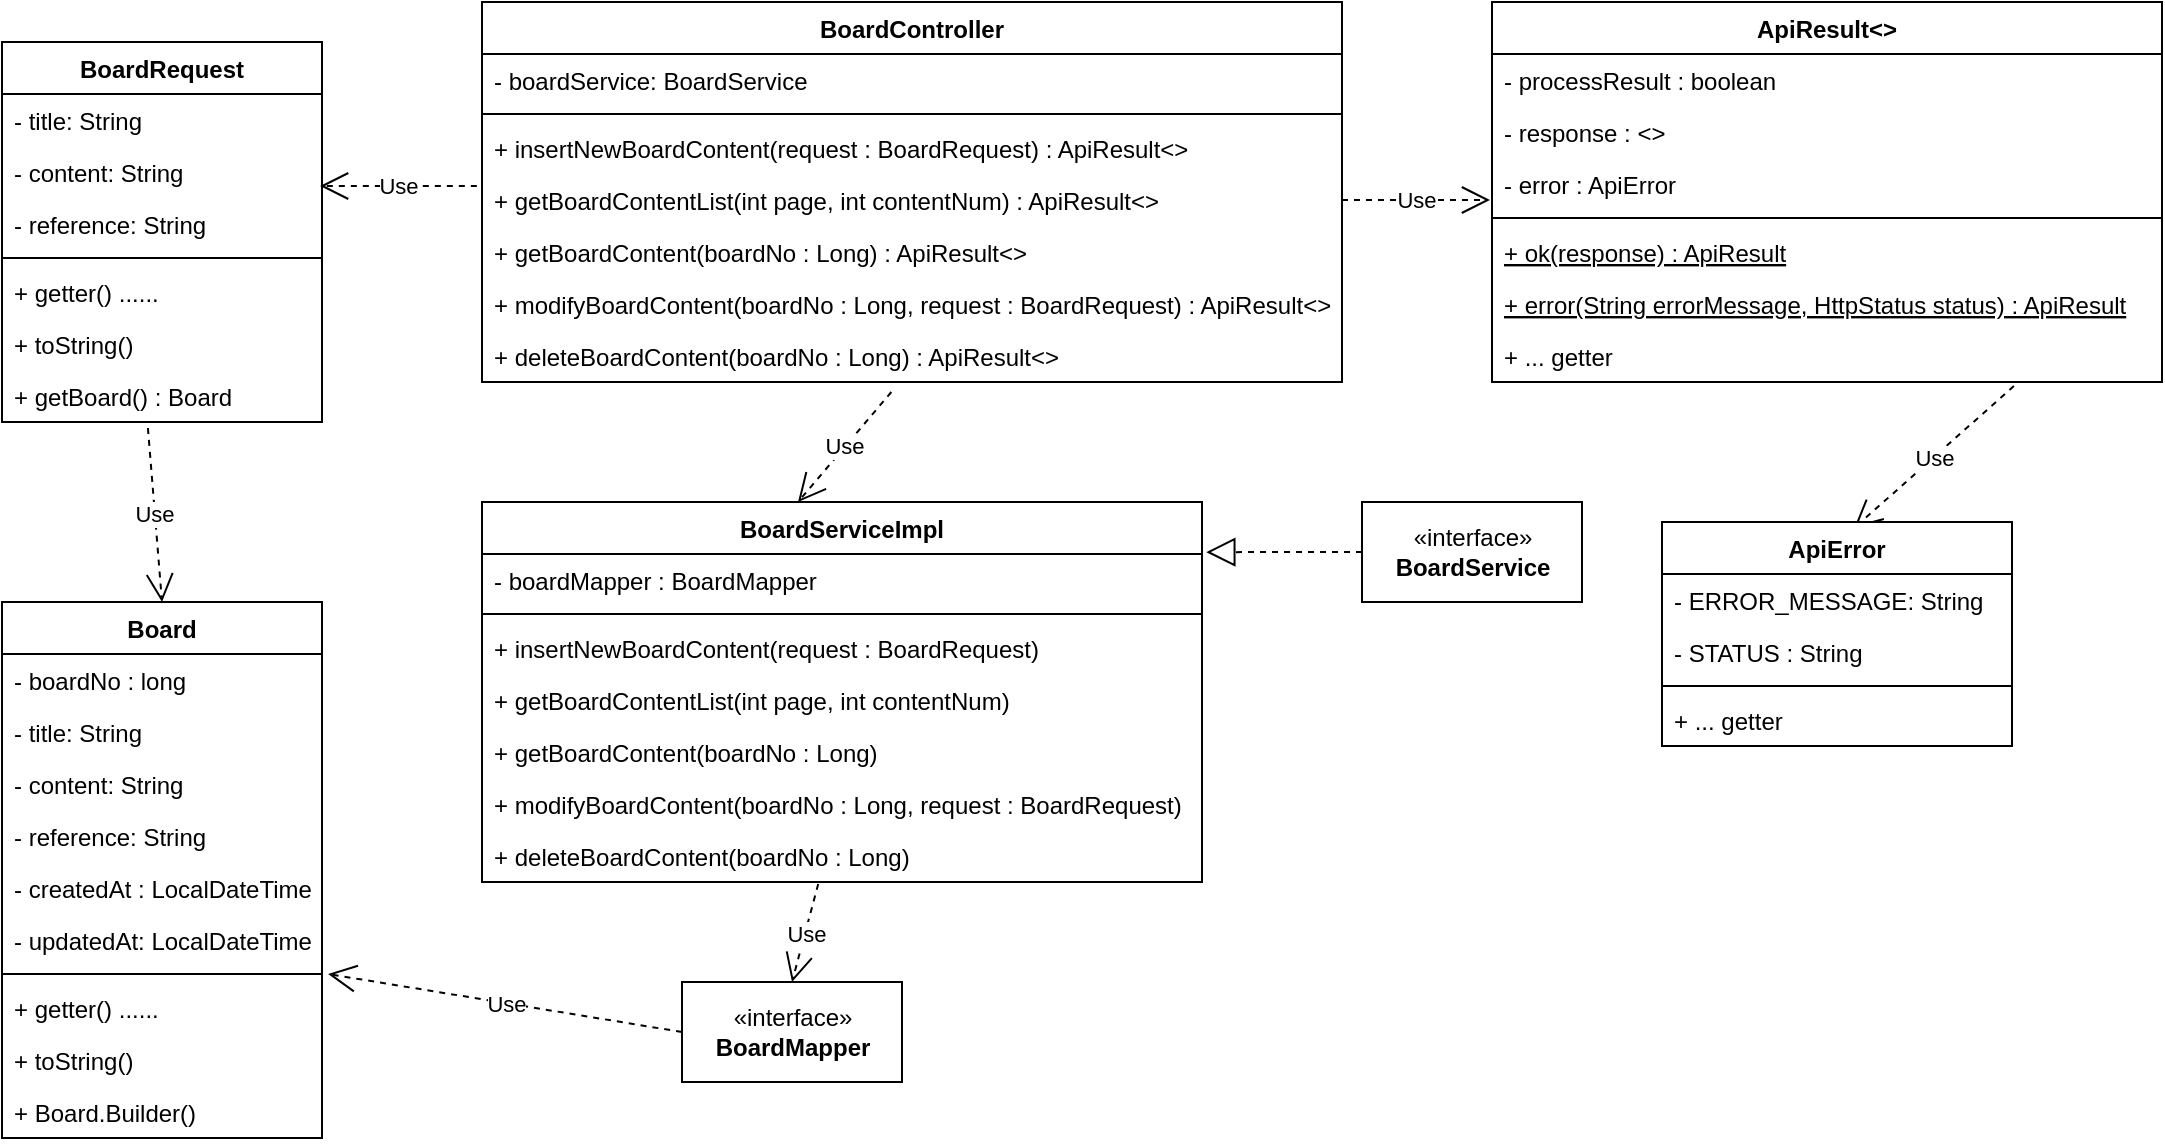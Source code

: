 <mxfile version="13.2.2" type="device"><diagram id="C5RBs43oDa-KdzZeNtuy" name="Page-1"><mxGraphModel dx="1326" dy="816" grid="1" gridSize="10" guides="1" tooltips="1" connect="1" arrows="1" fold="1" page="1" pageScale="1" pageWidth="1169" pageHeight="827" math="0" shadow="0"><root><mxCell id="WIyWlLk6GJQsqaUBKTNV-0"/><mxCell id="WIyWlLk6GJQsqaUBKTNV-1" parent="WIyWlLk6GJQsqaUBKTNV-0"/><mxCell id="ltQEamVowMOBJpzG75vd-33" value="Use" style="endArrow=open;endSize=12;dashed=1;html=1;entryX=0.994;entryY=-0.231;entryDx=0;entryDy=0;entryPerimeter=0;exitX=-0.006;exitY=0.231;exitDx=0;exitDy=0;exitPerimeter=0;" parent="WIyWlLk6GJQsqaUBKTNV-1" source="ltQEamVowMOBJpzG75vd-29" target="ltQEamVowMOBJpzG75vd-25" edge="1"><mxGeometry width="160" relative="1" as="geometry"><mxPoint x="270" y="360" as="sourcePoint"/><mxPoint x="430" y="360" as="targetPoint"/></mxGeometry></mxCell><mxCell id="ltQEamVowMOBJpzG75vd-55" value="Use" style="endArrow=open;endSize=12;dashed=1;html=1;exitX=0.456;exitY=1.115;exitDx=0;exitDy=0;exitPerimeter=0;entryX=0.5;entryY=0;entryDx=0;entryDy=0;" parent="WIyWlLk6GJQsqaUBKTNV-1" source="ltQEamVowMOBJpzG75vd-28" target="ltQEamVowMOBJpzG75vd-34" edge="1"><mxGeometry width="160" relative="1" as="geometry"><mxPoint x="110" y="375" as="sourcePoint"/><mxPoint x="150" y="340" as="targetPoint"/></mxGeometry></mxCell><mxCell id="ltQEamVowMOBJpzG75vd-56" value="Use" style="endArrow=open;endSize=12;dashed=1;html=1;exitX=0.476;exitY=1.192;exitDx=0;exitDy=0;exitPerimeter=0;" parent="WIyWlLk6GJQsqaUBKTNV-1" source="ltQEamVowMOBJpzG75vd-32" edge="1"><mxGeometry width="160" relative="1" as="geometry"><mxPoint x="360" y="654.01" as="sourcePoint"/><mxPoint x="438" y="330" as="targetPoint"/></mxGeometry></mxCell><mxCell id="ltQEamVowMOBJpzG75vd-57" value="«interface»&lt;br&gt;&lt;b&gt;BoardService&lt;/b&gt;" style="html=1;" parent="WIyWlLk6GJQsqaUBKTNV-1" vertex="1"><mxGeometry x="720" y="330" width="110" height="50" as="geometry"/></mxCell><mxCell id="ltQEamVowMOBJpzG75vd-68" value="" style="endArrow=block;dashed=1;endFill=0;endSize=12;html=1;exitX=0;exitY=0.5;exitDx=0;exitDy=0;entryX=1.006;entryY=0.132;entryDx=0;entryDy=0;entryPerimeter=0;" parent="WIyWlLk6GJQsqaUBKTNV-1" source="ltQEamVowMOBJpzG75vd-57" edge="1" target="ltQEamVowMOBJpzG75vd-0"><mxGeometry width="160" relative="1" as="geometry"><mxPoint x="590" y="420" as="sourcePoint"/><mxPoint x="609" y="356" as="targetPoint"/></mxGeometry></mxCell><mxCell id="ltQEamVowMOBJpzG75vd-69" value="«interface»&lt;br&gt;&lt;b&gt;BoardMapper&lt;/b&gt;" style="html=1;" parent="WIyWlLk6GJQsqaUBKTNV-1" vertex="1"><mxGeometry x="380" y="570" width="110" height="50" as="geometry"/></mxCell><mxCell id="ltQEamVowMOBJpzG75vd-70" value="Use" style="endArrow=open;endSize=12;dashed=1;html=1;entryX=0.5;entryY=0;entryDx=0;entryDy=0;exitX=0.467;exitY=1.038;exitDx=0;exitDy=0;exitPerimeter=0;" parent="WIyWlLk6GJQsqaUBKTNV-1" source="ltQEamVowMOBJpzG75vd-52" target="ltQEamVowMOBJpzG75vd-69" edge="1"><mxGeometry width="160" relative="1" as="geometry"><mxPoint x="470" y="724.01" as="sourcePoint"/><mxPoint x="470.08" y="639.998" as="targetPoint"/></mxGeometry></mxCell><mxCell id="ltQEamVowMOBJpzG75vd-71" value="Use" style="endArrow=open;endSize=12;dashed=1;html=1;entryX=1.019;entryY=1.154;entryDx=0;entryDy=0;entryPerimeter=0;exitX=0;exitY=0.5;exitDx=0;exitDy=0;" parent="WIyWlLk6GJQsqaUBKTNV-1" source="ltQEamVowMOBJpzG75vd-69" target="ltQEamVowMOBJpzG75vd-40" edge="1"><mxGeometry width="160" relative="1" as="geometry"><mxPoint x="320" y="704.01" as="sourcePoint"/><mxPoint x="320.08" y="619.998" as="targetPoint"/></mxGeometry></mxCell><mxCell id="46G68UYG8975yDm1quq3-13" value="Use" style="endArrow=open;endSize=12;dashed=1;html=1;exitX=0.779;exitY=1.077;exitDx=0;exitDy=0;exitPerimeter=0;entryX=0.549;entryY=0.027;entryDx=0;entryDy=0;entryPerimeter=0;" parent="WIyWlLk6GJQsqaUBKTNV-1" source="46G68UYG8975yDm1quq3-7" target="46G68UYG8975yDm1quq3-8" edge="1"><mxGeometry width="160" relative="1" as="geometry"><mxPoint x="970" y="274.992" as="sourcePoint"/><mxPoint x="970.92" y="330" as="targetPoint"/></mxGeometry></mxCell><mxCell id="ltQEamVowMOBJpzG75vd-22" value="BoardRequest" style="swimlane;fontStyle=1;align=center;verticalAlign=top;childLayout=stackLayout;horizontal=1;startSize=26;horizontalStack=0;resizeParent=1;resizeParentMax=0;resizeLast=0;collapsible=1;marginBottom=0;" parent="WIyWlLk6GJQsqaUBKTNV-1" vertex="1"><mxGeometry x="40" y="100" width="160" height="190" as="geometry"/></mxCell><mxCell id="ltQEamVowMOBJpzG75vd-23" value="- title: String" style="text;strokeColor=none;fillColor=none;align=left;verticalAlign=top;spacingLeft=4;spacingRight=4;overflow=hidden;rotatable=0;points=[[0,0.5],[1,0.5]];portConstraint=eastwest;" parent="ltQEamVowMOBJpzG75vd-22" vertex="1"><mxGeometry y="26" width="160" height="26" as="geometry"/></mxCell><mxCell id="ltQEamVowMOBJpzG75vd-24" value="- content: String" style="text;strokeColor=none;fillColor=none;align=left;verticalAlign=top;spacingLeft=4;spacingRight=4;overflow=hidden;rotatable=0;points=[[0,0.5],[1,0.5]];portConstraint=eastwest;" parent="ltQEamVowMOBJpzG75vd-22" vertex="1"><mxGeometry y="52" width="160" height="26" as="geometry"/></mxCell><mxCell id="ltQEamVowMOBJpzG75vd-25" value="- reference: String" style="text;strokeColor=none;fillColor=none;align=left;verticalAlign=top;spacingLeft=4;spacingRight=4;overflow=hidden;rotatable=0;points=[[0,0.5],[1,0.5]];portConstraint=eastwest;" parent="ltQEamVowMOBJpzG75vd-22" vertex="1"><mxGeometry y="78" width="160" height="26" as="geometry"/></mxCell><mxCell id="ltQEamVowMOBJpzG75vd-26" value="" style="line;strokeWidth=1;fillColor=none;align=left;verticalAlign=middle;spacingTop=-1;spacingLeft=3;spacingRight=3;rotatable=0;labelPosition=right;points=[];portConstraint=eastwest;" parent="ltQEamVowMOBJpzG75vd-22" vertex="1"><mxGeometry y="104" width="160" height="8" as="geometry"/></mxCell><mxCell id="ltQEamVowMOBJpzG75vd-27" value="+ getter() ......" style="text;strokeColor=none;fillColor=none;align=left;verticalAlign=top;spacingLeft=4;spacingRight=4;overflow=hidden;rotatable=0;points=[[0,0.5],[1,0.5]];portConstraint=eastwest;" parent="ltQEamVowMOBJpzG75vd-22" vertex="1"><mxGeometry y="112" width="160" height="26" as="geometry"/></mxCell><mxCell id="ltQEamVowMOBJpzG75vd-54" value="+ toString()" style="text;strokeColor=none;fillColor=none;align=left;verticalAlign=top;spacingLeft=4;spacingRight=4;overflow=hidden;rotatable=0;points=[[0,0.5],[1,0.5]];portConstraint=eastwest;" parent="ltQEamVowMOBJpzG75vd-22" vertex="1"><mxGeometry y="138" width="160" height="26" as="geometry"/></mxCell><mxCell id="ltQEamVowMOBJpzG75vd-28" value="+ getBoard() : Board" style="text;strokeColor=none;fillColor=none;align=left;verticalAlign=top;spacingLeft=4;spacingRight=4;overflow=hidden;rotatable=0;points=[[0,0.5],[1,0.5]];portConstraint=eastwest;" parent="ltQEamVowMOBJpzG75vd-22" vertex="1"><mxGeometry y="164" width="160" height="26" as="geometry"/></mxCell><mxCell id="ltQEamVowMOBJpzG75vd-11" value="BoardController" style="swimlane;fontStyle=1;align=center;verticalAlign=top;childLayout=stackLayout;horizontal=1;startSize=26;horizontalStack=0;resizeParent=1;resizeParentMax=0;resizeLast=0;collapsible=1;marginBottom=0;" parent="WIyWlLk6GJQsqaUBKTNV-1" vertex="1"><mxGeometry x="280" y="80" width="430" height="190" as="geometry"/></mxCell><mxCell id="ltQEamVowMOBJpzG75vd-15" value="- boardService: BoardService" style="text;strokeColor=none;fillColor=none;align=left;verticalAlign=top;spacingLeft=4;spacingRight=4;overflow=hidden;rotatable=0;points=[[0,0.5],[1,0.5]];portConstraint=eastwest;" parent="ltQEamVowMOBJpzG75vd-11" vertex="1"><mxGeometry y="26" width="430" height="26" as="geometry"/></mxCell><mxCell id="ltQEamVowMOBJpzG75vd-18" value="" style="line;strokeWidth=1;fillColor=none;align=left;verticalAlign=middle;spacingTop=-1;spacingLeft=3;spacingRight=3;rotatable=0;labelPosition=right;points=[];portConstraint=eastwest;" parent="ltQEamVowMOBJpzG75vd-11" vertex="1"><mxGeometry y="52" width="430" height="8" as="geometry"/></mxCell><mxCell id="ltQEamVowMOBJpzG75vd-20" value="+ insertNewBoardContent(request : BoardRequest) : ApiResult&lt;&gt;" style="text;strokeColor=none;fillColor=none;align=left;verticalAlign=top;spacingLeft=4;spacingRight=4;overflow=hidden;rotatable=0;points=[[0,0.5],[1,0.5]];portConstraint=eastwest;" parent="ltQEamVowMOBJpzG75vd-11" vertex="1"><mxGeometry y="60" width="430" height="26" as="geometry"/></mxCell><mxCell id="ltQEamVowMOBJpzG75vd-29" value="+ getBoardContentList(int page, int contentNum) : ApiResult&lt;&gt;" style="text;strokeColor=none;fillColor=none;align=left;verticalAlign=top;spacingLeft=4;spacingRight=4;overflow=hidden;rotatable=0;points=[[0,0.5],[1,0.5]];portConstraint=eastwest;" parent="ltQEamVowMOBJpzG75vd-11" vertex="1"><mxGeometry y="86" width="430" height="26" as="geometry"/></mxCell><mxCell id="ltQEamVowMOBJpzG75vd-30" value="+ getBoardContent(boardNo : Long) : ApiResult&lt;&gt;" style="text;strokeColor=none;fillColor=none;align=left;verticalAlign=top;spacingLeft=4;spacingRight=4;overflow=hidden;rotatable=0;points=[[0,0.5],[1,0.5]];portConstraint=eastwest;" parent="ltQEamVowMOBJpzG75vd-11" vertex="1"><mxGeometry y="112" width="430" height="26" as="geometry"/></mxCell><mxCell id="ltQEamVowMOBJpzG75vd-31" value="+ modifyBoardContent(boardNo : Long, request : BoardRequest) : ApiResult&lt;&gt;" style="text;strokeColor=none;fillColor=none;align=left;verticalAlign=top;spacingLeft=4;spacingRight=4;overflow=hidden;rotatable=0;points=[[0,0.5],[1,0.5]];portConstraint=eastwest;" parent="ltQEamVowMOBJpzG75vd-11" vertex="1"><mxGeometry y="138" width="430" height="26" as="geometry"/></mxCell><mxCell id="ltQEamVowMOBJpzG75vd-32" value="+ deleteBoardContent(boardNo : Long) : ApiResult&lt;&gt;" style="text;strokeColor=none;fillColor=none;align=left;verticalAlign=top;spacingLeft=4;spacingRight=4;overflow=hidden;rotatable=0;points=[[0,0.5],[1,0.5]];portConstraint=eastwest;" parent="ltQEamVowMOBJpzG75vd-11" vertex="1"><mxGeometry y="164" width="430" height="26" as="geometry"/></mxCell><mxCell id="ltQEamVowMOBJpzG75vd-34" value="Board" style="swimlane;fontStyle=1;align=center;verticalAlign=top;childLayout=stackLayout;horizontal=1;startSize=26;horizontalStack=0;resizeParent=1;resizeParentMax=0;resizeLast=0;collapsible=1;marginBottom=0;" parent="WIyWlLk6GJQsqaUBKTNV-1" vertex="1"><mxGeometry x="40" y="380" width="160" height="268" as="geometry"/></mxCell><mxCell id="ltQEamVowMOBJpzG75vd-35" value="- boardNo : long" style="text;strokeColor=none;fillColor=none;align=left;verticalAlign=top;spacingLeft=4;spacingRight=4;overflow=hidden;rotatable=0;points=[[0,0.5],[1,0.5]];portConstraint=eastwest;" parent="ltQEamVowMOBJpzG75vd-34" vertex="1"><mxGeometry y="26" width="160" height="26" as="geometry"/></mxCell><mxCell id="ltQEamVowMOBJpzG75vd-36" value="- title: String" style="text;strokeColor=none;fillColor=none;align=left;verticalAlign=top;spacingLeft=4;spacingRight=4;overflow=hidden;rotatable=0;points=[[0,0.5],[1,0.5]];portConstraint=eastwest;" parent="ltQEamVowMOBJpzG75vd-34" vertex="1"><mxGeometry y="52" width="160" height="26" as="geometry"/></mxCell><mxCell id="ltQEamVowMOBJpzG75vd-37" value="- content: String" style="text;strokeColor=none;fillColor=none;align=left;verticalAlign=top;spacingLeft=4;spacingRight=4;overflow=hidden;rotatable=0;points=[[0,0.5],[1,0.5]];portConstraint=eastwest;" parent="ltQEamVowMOBJpzG75vd-34" vertex="1"><mxGeometry y="78" width="160" height="26" as="geometry"/></mxCell><mxCell id="ltQEamVowMOBJpzG75vd-38" value="- reference: String" style="text;strokeColor=none;fillColor=none;align=left;verticalAlign=top;spacingLeft=4;spacingRight=4;overflow=hidden;rotatable=0;points=[[0,0.5],[1,0.5]];portConstraint=eastwest;" parent="ltQEamVowMOBJpzG75vd-34" vertex="1"><mxGeometry y="104" width="160" height="26" as="geometry"/></mxCell><mxCell id="ltQEamVowMOBJpzG75vd-39" value="- createdAt : LocalDateTime" style="text;strokeColor=none;fillColor=none;align=left;verticalAlign=top;spacingLeft=4;spacingRight=4;overflow=hidden;rotatable=0;points=[[0,0.5],[1,0.5]];portConstraint=eastwest;" parent="ltQEamVowMOBJpzG75vd-34" vertex="1"><mxGeometry y="130" width="160" height="26" as="geometry"/></mxCell><mxCell id="ltQEamVowMOBJpzG75vd-40" value="- updatedAt: LocalDateTime" style="text;strokeColor=none;fillColor=none;align=left;verticalAlign=top;spacingLeft=4;spacingRight=4;overflow=hidden;rotatable=0;points=[[0,0.5],[1,0.5]];portConstraint=eastwest;" parent="ltQEamVowMOBJpzG75vd-34" vertex="1"><mxGeometry y="156" width="160" height="26" as="geometry"/></mxCell><mxCell id="ltQEamVowMOBJpzG75vd-41" value="" style="line;strokeWidth=1;fillColor=none;align=left;verticalAlign=middle;spacingTop=-1;spacingLeft=3;spacingRight=3;rotatable=0;labelPosition=right;points=[];portConstraint=eastwest;" parent="ltQEamVowMOBJpzG75vd-34" vertex="1"><mxGeometry y="182" width="160" height="8" as="geometry"/></mxCell><mxCell id="ltQEamVowMOBJpzG75vd-42" value="+ getter() ......" style="text;strokeColor=none;fillColor=none;align=left;verticalAlign=top;spacingLeft=4;spacingRight=4;overflow=hidden;rotatable=0;points=[[0,0.5],[1,0.5]];portConstraint=eastwest;" parent="ltQEamVowMOBJpzG75vd-34" vertex="1"><mxGeometry y="190" width="160" height="26" as="geometry"/></mxCell><mxCell id="ltQEamVowMOBJpzG75vd-43" value="+ toString()" style="text;strokeColor=none;fillColor=none;align=left;verticalAlign=top;spacingLeft=4;spacingRight=4;overflow=hidden;rotatable=0;points=[[0,0.5],[1,0.5]];portConstraint=eastwest;" parent="ltQEamVowMOBJpzG75vd-34" vertex="1"><mxGeometry y="216" width="160" height="26" as="geometry"/></mxCell><mxCell id="ltQEamVowMOBJpzG75vd-44" value="+ Board.Builder()" style="text;strokeColor=none;fillColor=none;align=left;verticalAlign=top;spacingLeft=4;spacingRight=4;overflow=hidden;rotatable=0;points=[[0,0.5],[1,0.5]];portConstraint=eastwest;" parent="ltQEamVowMOBJpzG75vd-34" vertex="1"><mxGeometry y="242" width="160" height="26" as="geometry"/></mxCell><mxCell id="ltQEamVowMOBJpzG75vd-0" value="BoardServiceImpl" style="swimlane;fontStyle=1;align=center;verticalAlign=top;childLayout=stackLayout;horizontal=1;startSize=26;horizontalStack=0;resizeParent=1;resizeParentMax=0;resizeLast=0;collapsible=1;marginBottom=0;" parent="WIyWlLk6GJQsqaUBKTNV-1" vertex="1"><mxGeometry x="280" y="330" width="360" height="190" as="geometry"/></mxCell><mxCell id="ltQEamVowMOBJpzG75vd-1" value="- boardMapper : BoardMapper" style="text;strokeColor=none;fillColor=none;align=left;verticalAlign=top;spacingLeft=4;spacingRight=4;overflow=hidden;rotatable=0;points=[[0,0.5],[1,0.5]];portConstraint=eastwest;" parent="ltQEamVowMOBJpzG75vd-0" vertex="1"><mxGeometry y="26" width="360" height="26" as="geometry"/></mxCell><mxCell id="ltQEamVowMOBJpzG75vd-2" value="" style="line;strokeWidth=1;fillColor=none;align=left;verticalAlign=middle;spacingTop=-1;spacingLeft=3;spacingRight=3;rotatable=0;labelPosition=right;points=[];portConstraint=eastwest;" parent="ltQEamVowMOBJpzG75vd-0" vertex="1"><mxGeometry y="52" width="360" height="8" as="geometry"/></mxCell><mxCell id="ltQEamVowMOBJpzG75vd-48" value="+ insertNewBoardContent(request : BoardRequest)" style="text;strokeColor=none;fillColor=none;align=left;verticalAlign=top;spacingLeft=4;spacingRight=4;overflow=hidden;rotatable=0;points=[[0,0.5],[1,0.5]];portConstraint=eastwest;" parent="ltQEamVowMOBJpzG75vd-0" vertex="1"><mxGeometry y="60" width="360" height="26" as="geometry"/></mxCell><mxCell id="ltQEamVowMOBJpzG75vd-49" value="+ getBoardContentList(int page, int contentNum)" style="text;strokeColor=none;fillColor=none;align=left;verticalAlign=top;spacingLeft=4;spacingRight=4;overflow=hidden;rotatable=0;points=[[0,0.5],[1,0.5]];portConstraint=eastwest;" parent="ltQEamVowMOBJpzG75vd-0" vertex="1"><mxGeometry y="86" width="360" height="26" as="geometry"/></mxCell><mxCell id="ltQEamVowMOBJpzG75vd-50" value="+ getBoardContent(boardNo : Long)" style="text;strokeColor=none;fillColor=none;align=left;verticalAlign=top;spacingLeft=4;spacingRight=4;overflow=hidden;rotatable=0;points=[[0,0.5],[1,0.5]];portConstraint=eastwest;" parent="ltQEamVowMOBJpzG75vd-0" vertex="1"><mxGeometry y="112" width="360" height="26" as="geometry"/></mxCell><mxCell id="ltQEamVowMOBJpzG75vd-51" value="+ modifyBoardContent(boardNo : Long, request : BoardRequest)" style="text;strokeColor=none;fillColor=none;align=left;verticalAlign=top;spacingLeft=4;spacingRight=4;overflow=hidden;rotatable=0;points=[[0,0.5],[1,0.5]];portConstraint=eastwest;" parent="ltQEamVowMOBJpzG75vd-0" vertex="1"><mxGeometry y="138" width="360" height="26" as="geometry"/></mxCell><mxCell id="ltQEamVowMOBJpzG75vd-52" value="+ deleteBoardContent(boardNo : Long)" style="text;strokeColor=none;fillColor=none;align=left;verticalAlign=top;spacingLeft=4;spacingRight=4;overflow=hidden;rotatable=0;points=[[0,0.5],[1,0.5]];portConstraint=eastwest;" parent="ltQEamVowMOBJpzG75vd-0" vertex="1"><mxGeometry y="164" width="360" height="26" as="geometry"/></mxCell><mxCell id="46G68UYG8975yDm1quq3-8" value="ApiError" style="swimlane;fontStyle=1;align=center;verticalAlign=top;childLayout=stackLayout;horizontal=1;startSize=26;horizontalStack=0;resizeParent=1;resizeParentMax=0;resizeLast=0;collapsible=1;marginBottom=0;" parent="WIyWlLk6GJQsqaUBKTNV-1" vertex="1"><mxGeometry x="870" y="340" width="175" height="112" as="geometry"/></mxCell><mxCell id="46G68UYG8975yDm1quq3-9" value="- ERROR_MESSAGE: String" style="text;strokeColor=none;fillColor=none;align=left;verticalAlign=top;spacingLeft=4;spacingRight=4;overflow=hidden;rotatable=0;points=[[0,0.5],[1,0.5]];portConstraint=eastwest;fontStyle=0" parent="46G68UYG8975yDm1quq3-8" vertex="1"><mxGeometry y="26" width="175" height="26" as="geometry"/></mxCell><mxCell id="46G68UYG8975yDm1quq3-10" value="- STATUS : String" style="text;strokeColor=none;fillColor=none;align=left;verticalAlign=top;spacingLeft=4;spacingRight=4;overflow=hidden;rotatable=0;points=[[0,0.5],[1,0.5]];portConstraint=eastwest;fontStyle=0" parent="46G68UYG8975yDm1quq3-8" vertex="1"><mxGeometry y="52" width="175" height="26" as="geometry"/></mxCell><mxCell id="46G68UYG8975yDm1quq3-11" value="" style="line;strokeWidth=1;fillColor=none;align=left;verticalAlign=middle;spacingTop=-1;spacingLeft=3;spacingRight=3;rotatable=0;labelPosition=right;points=[];portConstraint=eastwest;" parent="46G68UYG8975yDm1quq3-8" vertex="1"><mxGeometry y="78" width="175" height="8" as="geometry"/></mxCell><mxCell id="46G68UYG8975yDm1quq3-12" value="+ ... getter" style="text;strokeColor=none;fillColor=none;align=left;verticalAlign=top;spacingLeft=4;spacingRight=4;overflow=hidden;rotatable=0;points=[[0,0.5],[1,0.5]];portConstraint=eastwest;" parent="46G68UYG8975yDm1quq3-8" vertex="1"><mxGeometry y="86" width="175" height="26" as="geometry"/></mxCell><mxCell id="46G68UYG8975yDm1quq3-0" value="ApiResult&lt;&gt;" style="swimlane;fontStyle=1;align=center;verticalAlign=top;childLayout=stackLayout;horizontal=1;startSize=26;horizontalStack=0;resizeParent=1;resizeParentMax=0;resizeLast=0;collapsible=1;marginBottom=0;" parent="WIyWlLk6GJQsqaUBKTNV-1" vertex="1"><mxGeometry x="785" y="80" width="335" height="190" as="geometry"/></mxCell><mxCell id="46G68UYG8975yDm1quq3-1" value="- processResult : boolean" style="text;strokeColor=none;fillColor=none;align=left;verticalAlign=top;spacingLeft=4;spacingRight=4;overflow=hidden;rotatable=0;points=[[0,0.5],[1,0.5]];portConstraint=eastwest;" parent="46G68UYG8975yDm1quq3-0" vertex="1"><mxGeometry y="26" width="335" height="26" as="geometry"/></mxCell><mxCell id="46G68UYG8975yDm1quq3-2" value="- response : &lt;&gt;" style="text;strokeColor=none;fillColor=none;align=left;verticalAlign=top;spacingLeft=4;spacingRight=4;overflow=hidden;rotatable=0;points=[[0,0.5],[1,0.5]];portConstraint=eastwest;" parent="46G68UYG8975yDm1quq3-0" vertex="1"><mxGeometry y="52" width="335" height="26" as="geometry"/></mxCell><mxCell id="46G68UYG8975yDm1quq3-3" value="- error : ApiError" style="text;strokeColor=none;fillColor=none;align=left;verticalAlign=top;spacingLeft=4;spacingRight=4;overflow=hidden;rotatable=0;points=[[0,0.5],[1,0.5]];portConstraint=eastwest;" parent="46G68UYG8975yDm1quq3-0" vertex="1"><mxGeometry y="78" width="335" height="26" as="geometry"/></mxCell><mxCell id="46G68UYG8975yDm1quq3-4" value="" style="line;strokeWidth=1;fillColor=none;align=left;verticalAlign=middle;spacingTop=-1;spacingLeft=3;spacingRight=3;rotatable=0;labelPosition=right;points=[];portConstraint=eastwest;" parent="46G68UYG8975yDm1quq3-0" vertex="1"><mxGeometry y="104" width="335" height="8" as="geometry"/></mxCell><mxCell id="46G68UYG8975yDm1quq3-5" value="+ ok(response) : ApiResult" style="text;strokeColor=none;fillColor=none;align=left;verticalAlign=top;spacingLeft=4;spacingRight=4;overflow=hidden;rotatable=0;points=[[0,0.5],[1,0.5]];portConstraint=eastwest;fontStyle=4" parent="46G68UYG8975yDm1quq3-0" vertex="1"><mxGeometry y="112" width="335" height="26" as="geometry"/></mxCell><mxCell id="46G68UYG8975yDm1quq3-6" value="+ error(String errorMessage, HttpStatus status) : ApiResult" style="text;strokeColor=none;fillColor=none;align=left;verticalAlign=top;spacingLeft=4;spacingRight=4;overflow=hidden;rotatable=0;points=[[0,0.5],[1,0.5]];portConstraint=eastwest;fontStyle=4" parent="46G68UYG8975yDm1quq3-0" vertex="1"><mxGeometry y="138" width="335" height="26" as="geometry"/></mxCell><mxCell id="46G68UYG8975yDm1quq3-7" value="+ ... getter" style="text;strokeColor=none;fillColor=none;align=left;verticalAlign=top;spacingLeft=4;spacingRight=4;overflow=hidden;rotatable=0;points=[[0,0.5],[1,0.5]];portConstraint=eastwest;" parent="46G68UYG8975yDm1quq3-0" vertex="1"><mxGeometry y="164" width="335" height="26" as="geometry"/></mxCell><mxCell id="46G68UYG8975yDm1quq3-14" value="Use" style="endArrow=open;endSize=12;dashed=1;html=1;exitX=1;exitY=0.5;exitDx=0;exitDy=0;" parent="WIyWlLk6GJQsqaUBKTNV-1" source="ltQEamVowMOBJpzG75vd-29" edge="1"><mxGeometry width="160" relative="1" as="geometry"><mxPoint x="757.895" y="150.002" as="sourcePoint"/><mxPoint x="784" y="179" as="targetPoint"/></mxGeometry></mxCell></root></mxGraphModel></diagram></mxfile>